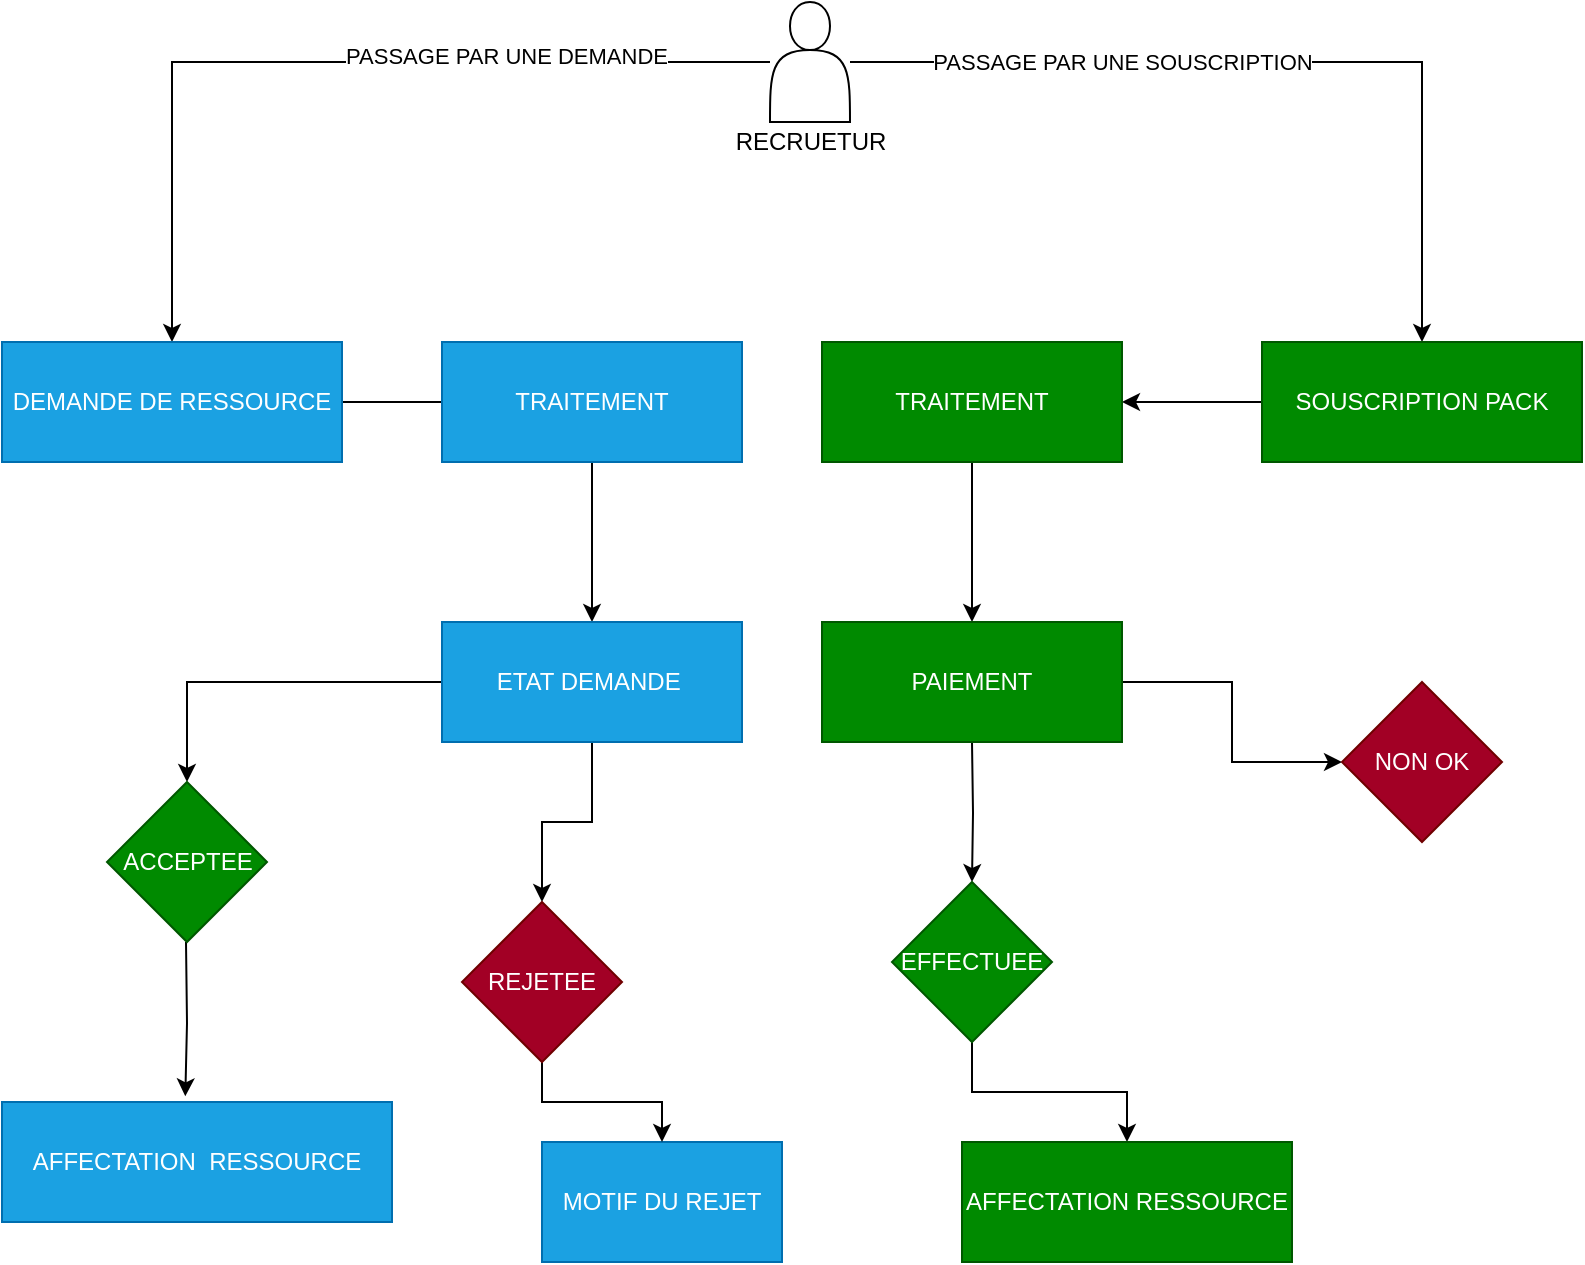 <mxfile version="15.0.6" type="github">
  <diagram id="TMZ21CO5eV03Qej-yaTY" name="Page-1">
    <mxGraphModel dx="1038" dy="546" grid="1" gridSize="10" guides="1" tooltips="1" connect="1" arrows="1" fold="1" page="1" pageScale="1" pageWidth="827" pageHeight="1169" math="0" shadow="0">
      <root>
        <mxCell id="0" />
        <mxCell id="1" parent="0" />
        <mxCell id="5C2A1izxAcpHUWStIosM-13" value="PASSAGE PAR UNE SOUSCRIPTION" style="edgeStyle=orthogonalEdgeStyle;rounded=0;orthogonalLoop=1;jettySize=auto;html=1;" parent="1" source="5C2A1izxAcpHUWStIosM-1" target="5C2A1izxAcpHUWStIosM-12" edge="1">
          <mxGeometry x="-0.361" relative="1" as="geometry">
            <mxPoint as="offset" />
          </mxGeometry>
        </mxCell>
        <mxCell id="5C2A1izxAcpHUWStIosM-15" value="" style="edgeStyle=orthogonalEdgeStyle;rounded=0;orthogonalLoop=1;jettySize=auto;html=1;" parent="1" source="5C2A1izxAcpHUWStIosM-1" target="5C2A1izxAcpHUWStIosM-14" edge="1">
          <mxGeometry relative="1" as="geometry" />
        </mxCell>
        <mxCell id="5C2A1izxAcpHUWStIosM-30" value="PASSAGE PAR UNE DEMANDE" style="edgeLabel;html=1;align=center;verticalAlign=middle;resizable=0;points=[];" parent="5C2A1izxAcpHUWStIosM-15" vertex="1" connectable="0">
          <mxGeometry x="-0.397" y="-3" relative="1" as="geometry">
            <mxPoint as="offset" />
          </mxGeometry>
        </mxCell>
        <mxCell id="5C2A1izxAcpHUWStIosM-1" value="" style="shape=actor;whiteSpace=wrap;html=1;" parent="1" vertex="1">
          <mxGeometry x="394" y="20" width="40" height="60" as="geometry" />
        </mxCell>
        <mxCell id="5C2A1izxAcpHUWStIosM-27" value="" style="edgeStyle=orthogonalEdgeStyle;rounded=0;orthogonalLoop=1;jettySize=auto;html=1;" parent="1" source="5C2A1izxAcpHUWStIosM-12" edge="1">
          <mxGeometry relative="1" as="geometry">
            <mxPoint x="570" y="220" as="targetPoint" />
          </mxGeometry>
        </mxCell>
        <mxCell id="5C2A1izxAcpHUWStIosM-12" value="SOUSCRIPTION PACK" style="whiteSpace=wrap;html=1;fillColor=#008a00;strokeColor=#005700;fontColor=#ffffff;" parent="1" vertex="1">
          <mxGeometry x="640" y="190" width="160" height="60" as="geometry" />
        </mxCell>
        <mxCell id="5C2A1izxAcpHUWStIosM-19" value="" style="edgeStyle=orthogonalEdgeStyle;rounded=0;orthogonalLoop=1;jettySize=auto;html=1;" parent="1" source="5C2A1izxAcpHUWStIosM-14" edge="1">
          <mxGeometry relative="1" as="geometry">
            <mxPoint x="260" y="220" as="targetPoint" />
          </mxGeometry>
        </mxCell>
        <mxCell id="5C2A1izxAcpHUWStIosM-14" value="DEMANDE DE RESSOURCE" style="whiteSpace=wrap;html=1;fillColor=#1ba1e2;strokeColor=#006EAF;fontColor=#ffffff;" parent="1" vertex="1">
          <mxGeometry x="10" y="190" width="170" height="60" as="geometry" />
        </mxCell>
        <mxCell id="5C2A1izxAcpHUWStIosM-35" value="" style="edgeStyle=orthogonalEdgeStyle;rounded=0;orthogonalLoop=1;jettySize=auto;html=1;" parent="1" source="5C2A1izxAcpHUWStIosM-28" target="5C2A1izxAcpHUWStIosM-34" edge="1">
          <mxGeometry relative="1" as="geometry" />
        </mxCell>
        <mxCell id="5C2A1izxAcpHUWStIosM-28" value="TRAITEMENT" style="whiteSpace=wrap;html=1;fillColor=#1ba1e2;strokeColor=#006EAF;fontColor=#ffffff;" parent="1" vertex="1">
          <mxGeometry x="230" y="190" width="150" height="60" as="geometry" />
        </mxCell>
        <mxCell id="5C2A1izxAcpHUWStIosM-33" value="" style="edgeStyle=orthogonalEdgeStyle;rounded=0;orthogonalLoop=1;jettySize=auto;html=1;" parent="1" source="5C2A1izxAcpHUWStIosM-31" edge="1">
          <mxGeometry relative="1" as="geometry">
            <mxPoint x="495" y="330" as="targetPoint" />
          </mxGeometry>
        </mxCell>
        <mxCell id="5C2A1izxAcpHUWStIosM-31" value="TRAITEMENT" style="whiteSpace=wrap;html=1;fillColor=#008a00;strokeColor=#005700;fontColor=#ffffff;" parent="1" vertex="1">
          <mxGeometry x="420" y="190" width="150" height="60" as="geometry" />
        </mxCell>
        <mxCell id="5C2A1izxAcpHUWStIosM-50" value="" style="edgeStyle=orthogonalEdgeStyle;rounded=0;orthogonalLoop=1;jettySize=auto;html=1;" parent="1" target="5C2A1izxAcpHUWStIosM-49" edge="1">
          <mxGeometry relative="1" as="geometry">
            <mxPoint x="495" y="390" as="sourcePoint" />
          </mxGeometry>
        </mxCell>
        <mxCell id="5C2A1izxAcpHUWStIosM-37" value="" style="edgeStyle=orthogonalEdgeStyle;rounded=0;orthogonalLoop=1;jettySize=auto;html=1;" parent="1" source="5C2A1izxAcpHUWStIosM-34" target="5C2A1izxAcpHUWStIosM-36" edge="1">
          <mxGeometry relative="1" as="geometry" />
        </mxCell>
        <mxCell id="5C2A1izxAcpHUWStIosM-45" value="" style="edgeStyle=orthogonalEdgeStyle;rounded=0;orthogonalLoop=1;jettySize=auto;html=1;" parent="1" source="5C2A1izxAcpHUWStIosM-34" target="5C2A1izxAcpHUWStIosM-44" edge="1">
          <mxGeometry relative="1" as="geometry" />
        </mxCell>
        <mxCell id="5C2A1izxAcpHUWStIosM-34" value="ETAT DEMANDE&amp;nbsp;" style="whiteSpace=wrap;html=1;fillColor=#1ba1e2;strokeColor=#006EAF;fontColor=#ffffff;" parent="1" vertex="1">
          <mxGeometry x="230" y="330" width="150" height="60" as="geometry" />
        </mxCell>
        <mxCell id="5C2A1izxAcpHUWStIosM-39" value="" style="edgeStyle=orthogonalEdgeStyle;rounded=0;orthogonalLoop=1;jettySize=auto;html=1;entryX=0.47;entryY=-0.047;entryDx=0;entryDy=0;entryPerimeter=0;" parent="1" target="5C2A1izxAcpHUWStIosM-40" edge="1">
          <mxGeometry relative="1" as="geometry">
            <mxPoint x="102" y="490" as="sourcePoint" />
            <mxPoint x="102" y="550" as="targetPoint" />
            <Array as="points" />
          </mxGeometry>
        </mxCell>
        <mxCell id="5C2A1izxAcpHUWStIosM-36" value="ACCEPTEE" style="rhombus;whiteSpace=wrap;html=1;fillColor=#008a00;strokeColor=#005700;fontColor=#ffffff;" parent="1" vertex="1">
          <mxGeometry x="62.5" y="410" width="80" height="80" as="geometry" />
        </mxCell>
        <mxCell id="5C2A1izxAcpHUWStIosM-40" value="AFFECTATION&amp;nbsp; RESSOURCE" style="whiteSpace=wrap;html=1;fillColor=#1ba1e2;strokeColor=#006EAF;fontColor=#ffffff;" parent="1" vertex="1">
          <mxGeometry x="10" y="570" width="195" height="60" as="geometry" />
        </mxCell>
        <mxCell id="5C2A1izxAcpHUWStIosM-42" value="MOTIF DU REJET" style="whiteSpace=wrap;html=1;fillColor=#1ba1e2;strokeColor=#006EAF;fontColor=#ffffff;" parent="1" vertex="1">
          <mxGeometry x="280" y="590" width="120" height="60" as="geometry" />
        </mxCell>
        <mxCell id="5C2A1izxAcpHUWStIosM-46" value="" style="edgeStyle=orthogonalEdgeStyle;rounded=0;orthogonalLoop=1;jettySize=auto;html=1;" parent="1" source="5C2A1izxAcpHUWStIosM-44" target="5C2A1izxAcpHUWStIosM-42" edge="1">
          <mxGeometry relative="1" as="geometry" />
        </mxCell>
        <mxCell id="5C2A1izxAcpHUWStIosM-44" value="REJETEE" style="rhombus;whiteSpace=wrap;html=1;fillColor=#a20025;strokeColor=#6F0000;fontColor=#ffffff;" parent="1" vertex="1">
          <mxGeometry x="240" y="470" width="80" height="80" as="geometry" />
        </mxCell>
        <mxCell id="5C2A1izxAcpHUWStIosM-52" value="" style="edgeStyle=orthogonalEdgeStyle;rounded=0;orthogonalLoop=1;jettySize=auto;html=1;" parent="1" source="5C2A1izxAcpHUWStIosM-49" target="5C2A1izxAcpHUWStIosM-51" edge="1">
          <mxGeometry relative="1" as="geometry" />
        </mxCell>
        <mxCell id="5C2A1izxAcpHUWStIosM-49" value="EFFECTUEE" style="rhombus;whiteSpace=wrap;html=1;fontColor=#ffffff;strokeColor=#005700;fillColor=#008a00;" parent="1" vertex="1">
          <mxGeometry x="455" y="460" width="80" height="80" as="geometry" />
        </mxCell>
        <mxCell id="5C2A1izxAcpHUWStIosM-51" value="AFFECTATION RESSOURCE" style="whiteSpace=wrap;html=1;fontColor=#ffffff;strokeColor=#005700;fillColor=#008a00;" parent="1" vertex="1">
          <mxGeometry x="490" y="590" width="165" height="60" as="geometry" />
        </mxCell>
        <mxCell id="5C2A1izxAcpHUWStIosM-55" value="" style="edgeStyle=orthogonalEdgeStyle;rounded=0;orthogonalLoop=1;jettySize=auto;html=1;" parent="1" source="5C2A1izxAcpHUWStIosM-53" target="5C2A1izxAcpHUWStIosM-54" edge="1">
          <mxGeometry relative="1" as="geometry" />
        </mxCell>
        <mxCell id="5C2A1izxAcpHUWStIosM-53" value="PAIEMENT" style="whiteSpace=wrap;html=1;fillColor=#008a00;strokeColor=#005700;fontColor=#ffffff;" parent="1" vertex="1">
          <mxGeometry x="420" y="330" width="150" height="60" as="geometry" />
        </mxCell>
        <mxCell id="5C2A1izxAcpHUWStIosM-54" value="NON OK" style="rhombus;whiteSpace=wrap;html=1;fontColor=#ffffff;strokeColor=#6F0000;fillColor=#a20025;" parent="1" vertex="1">
          <mxGeometry x="680" y="360" width="80" height="80" as="geometry" />
        </mxCell>
        <mxCell id="ODTZqU9LVVTNylpG4cjn-11" value="RECRUETUR" style="text;html=1;align=center;verticalAlign=middle;resizable=0;points=[];autosize=1;strokeColor=none;fillColor=none;" vertex="1" parent="1">
          <mxGeometry x="369" y="80" width="90" height="20" as="geometry" />
        </mxCell>
      </root>
    </mxGraphModel>
  </diagram>
</mxfile>
